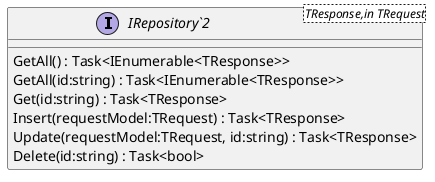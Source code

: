 @startuml
interface "IRepository`2"<TResponse,in TRequest> {
    GetAll() : Task<IEnumerable<TResponse>>
    GetAll(id:string) : Task<IEnumerable<TResponse>>
    Get(id:string) : Task<TResponse>
    Insert(requestModel:TRequest) : Task<TResponse>
    Update(requestModel:TRequest, id:string) : Task<TResponse>
    Delete(id:string) : Task<bool>
}
@enduml
